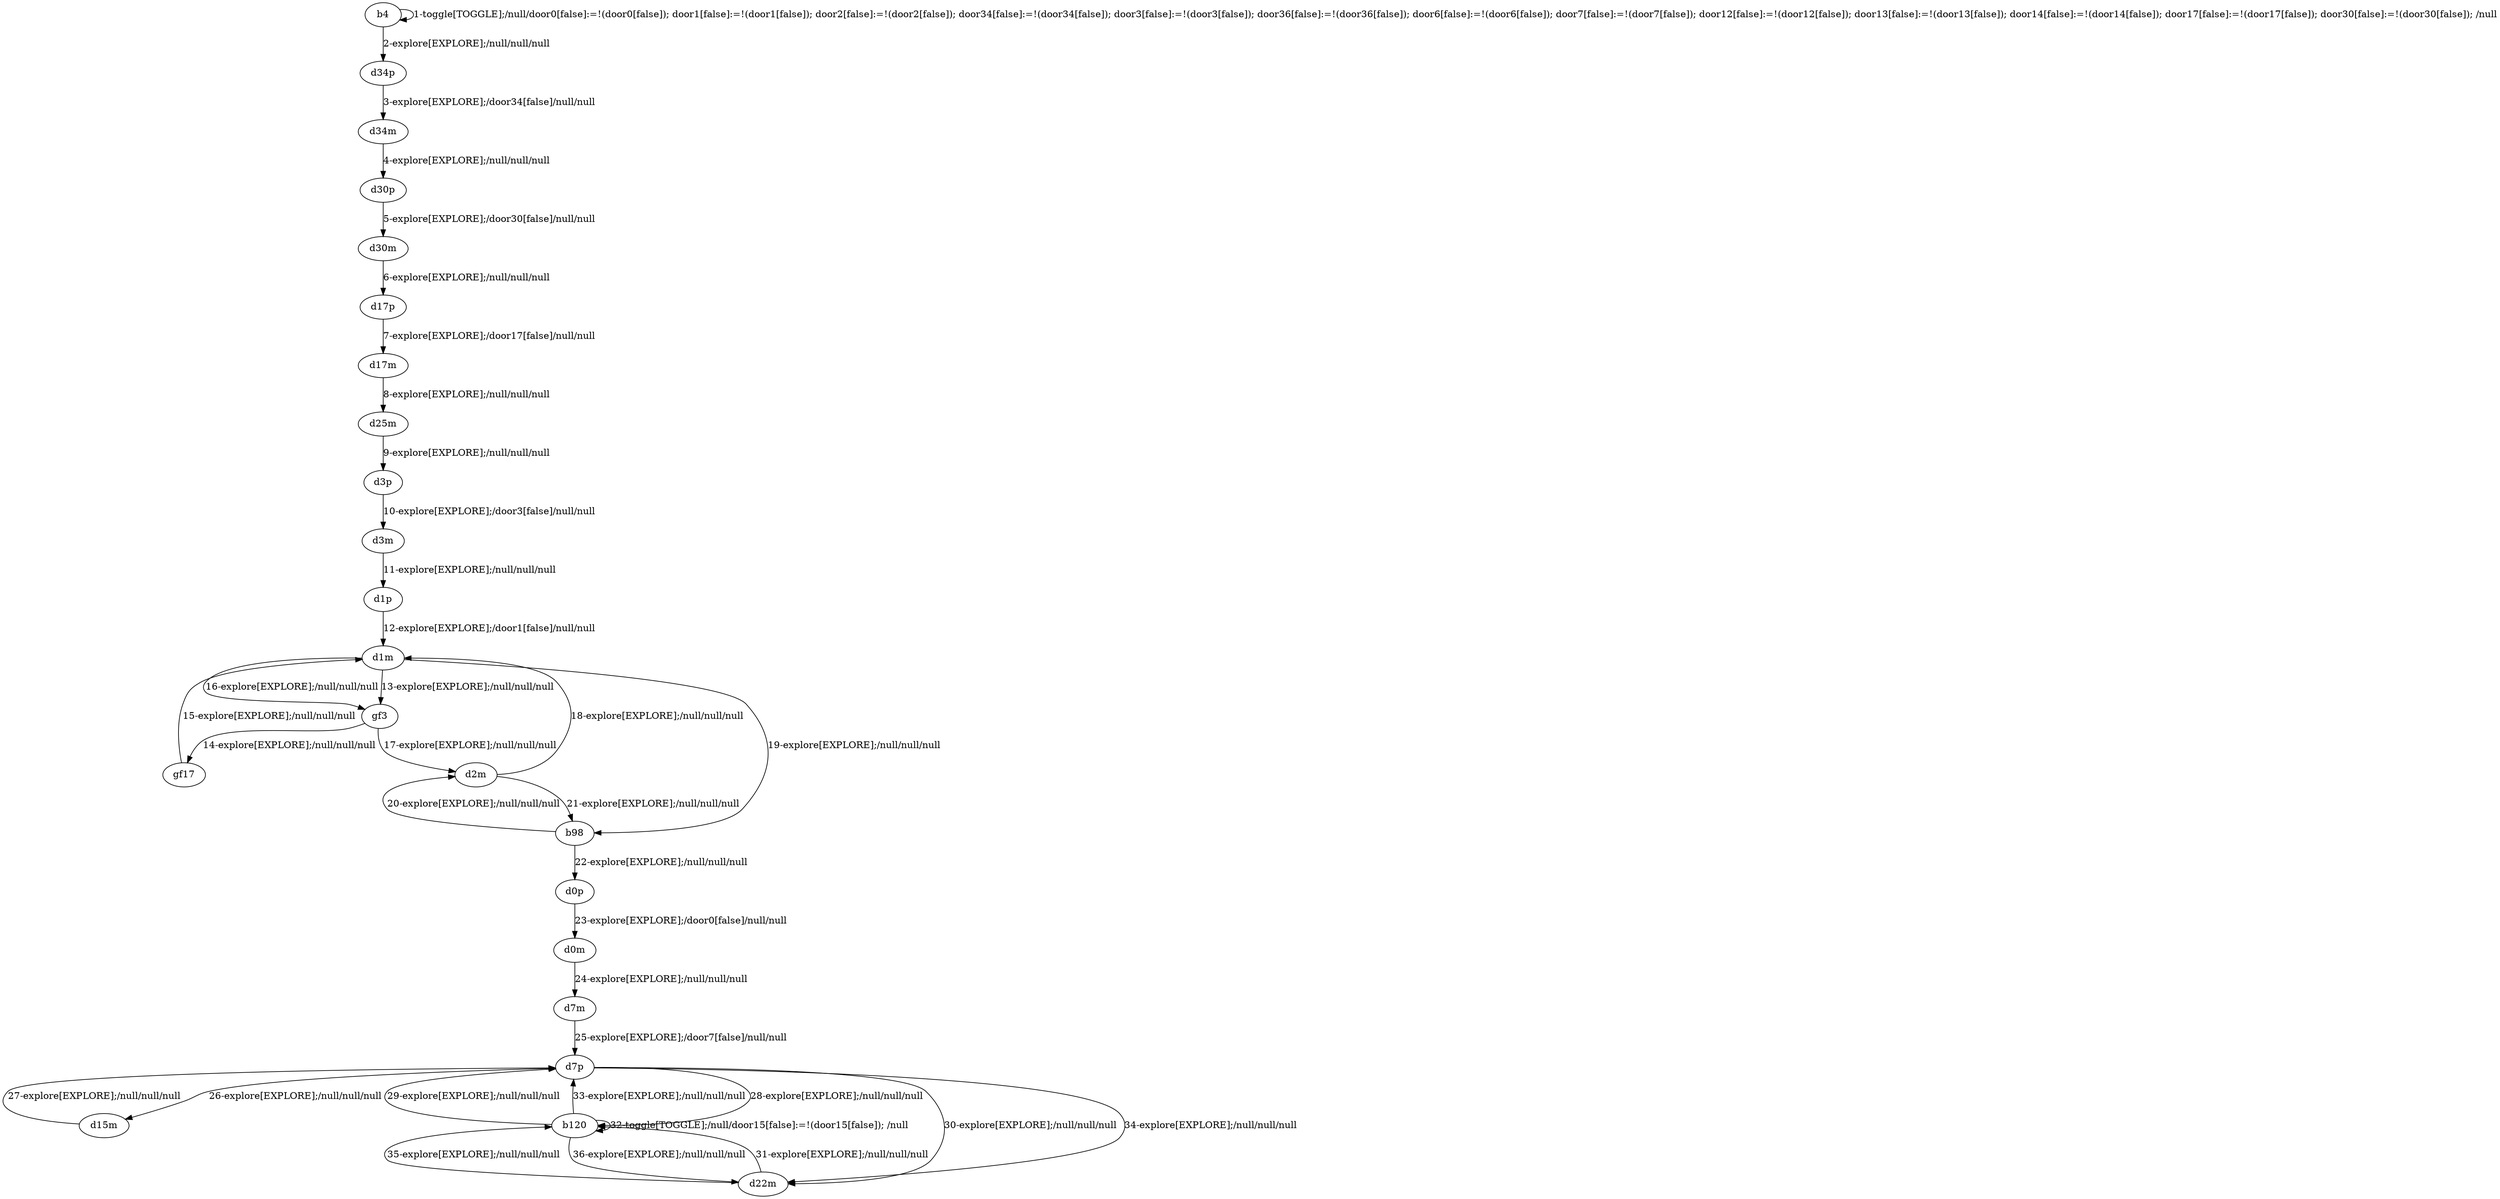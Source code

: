 # Total number of goals covered by this test: 1
# b120 --> d22m

digraph g {
"b4" -> "b4" [label = "1-toggle[TOGGLE];/null/door0[false]:=!(door0[false]); door1[false]:=!(door1[false]); door2[false]:=!(door2[false]); door34[false]:=!(door34[false]); door3[false]:=!(door3[false]); door36[false]:=!(door36[false]); door6[false]:=!(door6[false]); door7[false]:=!(door7[false]); door12[false]:=!(door12[false]); door13[false]:=!(door13[false]); door14[false]:=!(door14[false]); door17[false]:=!(door17[false]); door30[false]:=!(door30[false]); /null"];
"b4" -> "d34p" [label = "2-explore[EXPLORE];/null/null/null"];
"d34p" -> "d34m" [label = "3-explore[EXPLORE];/door34[false]/null/null"];
"d34m" -> "d30p" [label = "4-explore[EXPLORE];/null/null/null"];
"d30p" -> "d30m" [label = "5-explore[EXPLORE];/door30[false]/null/null"];
"d30m" -> "d17p" [label = "6-explore[EXPLORE];/null/null/null"];
"d17p" -> "d17m" [label = "7-explore[EXPLORE];/door17[false]/null/null"];
"d17m" -> "d25m" [label = "8-explore[EXPLORE];/null/null/null"];
"d25m" -> "d3p" [label = "9-explore[EXPLORE];/null/null/null"];
"d3p" -> "d3m" [label = "10-explore[EXPLORE];/door3[false]/null/null"];
"d3m" -> "d1p" [label = "11-explore[EXPLORE];/null/null/null"];
"d1p" -> "d1m" [label = "12-explore[EXPLORE];/door1[false]/null/null"];
"d1m" -> "gf3" [label = "13-explore[EXPLORE];/null/null/null"];
"gf3" -> "gf17" [label = "14-explore[EXPLORE];/null/null/null"];
"gf17" -> "d1m" [label = "15-explore[EXPLORE];/null/null/null"];
"d1m" -> "gf3" [label = "16-explore[EXPLORE];/null/null/null"];
"gf3" -> "d2m" [label = "17-explore[EXPLORE];/null/null/null"];
"d2m" -> "d1m" [label = "18-explore[EXPLORE];/null/null/null"];
"d1m" -> "b98" [label = "19-explore[EXPLORE];/null/null/null"];
"b98" -> "d2m" [label = "20-explore[EXPLORE];/null/null/null"];
"d2m" -> "b98" [label = "21-explore[EXPLORE];/null/null/null"];
"b98" -> "d0p" [label = "22-explore[EXPLORE];/null/null/null"];
"d0p" -> "d0m" [label = "23-explore[EXPLORE];/door0[false]/null/null"];
"d0m" -> "d7m" [label = "24-explore[EXPLORE];/null/null/null"];
"d7m" -> "d7p" [label = "25-explore[EXPLORE];/door7[false]/null/null"];
"d7p" -> "d15m" [label = "26-explore[EXPLORE];/null/null/null"];
"d15m" -> "d7p" [label = "27-explore[EXPLORE];/null/null/null"];
"d7p" -> "b120" [label = "28-explore[EXPLORE];/null/null/null"];
"b120" -> "d7p" [label = "29-explore[EXPLORE];/null/null/null"];
"d7p" -> "d22m" [label = "30-explore[EXPLORE];/null/null/null"];
"d22m" -> "b120" [label = "31-explore[EXPLORE];/null/null/null"];
"b120" -> "b120" [label = "32-toggle[TOGGLE];/null/door15[false]:=!(door15[false]); /null"];
"b120" -> "d7p" [label = "33-explore[EXPLORE];/null/null/null"];
"d7p" -> "d22m" [label = "34-explore[EXPLORE];/null/null/null"];
"d22m" -> "b120" [label = "35-explore[EXPLORE];/null/null/null"];
"b120" -> "d22m" [label = "36-explore[EXPLORE];/null/null/null"];
}